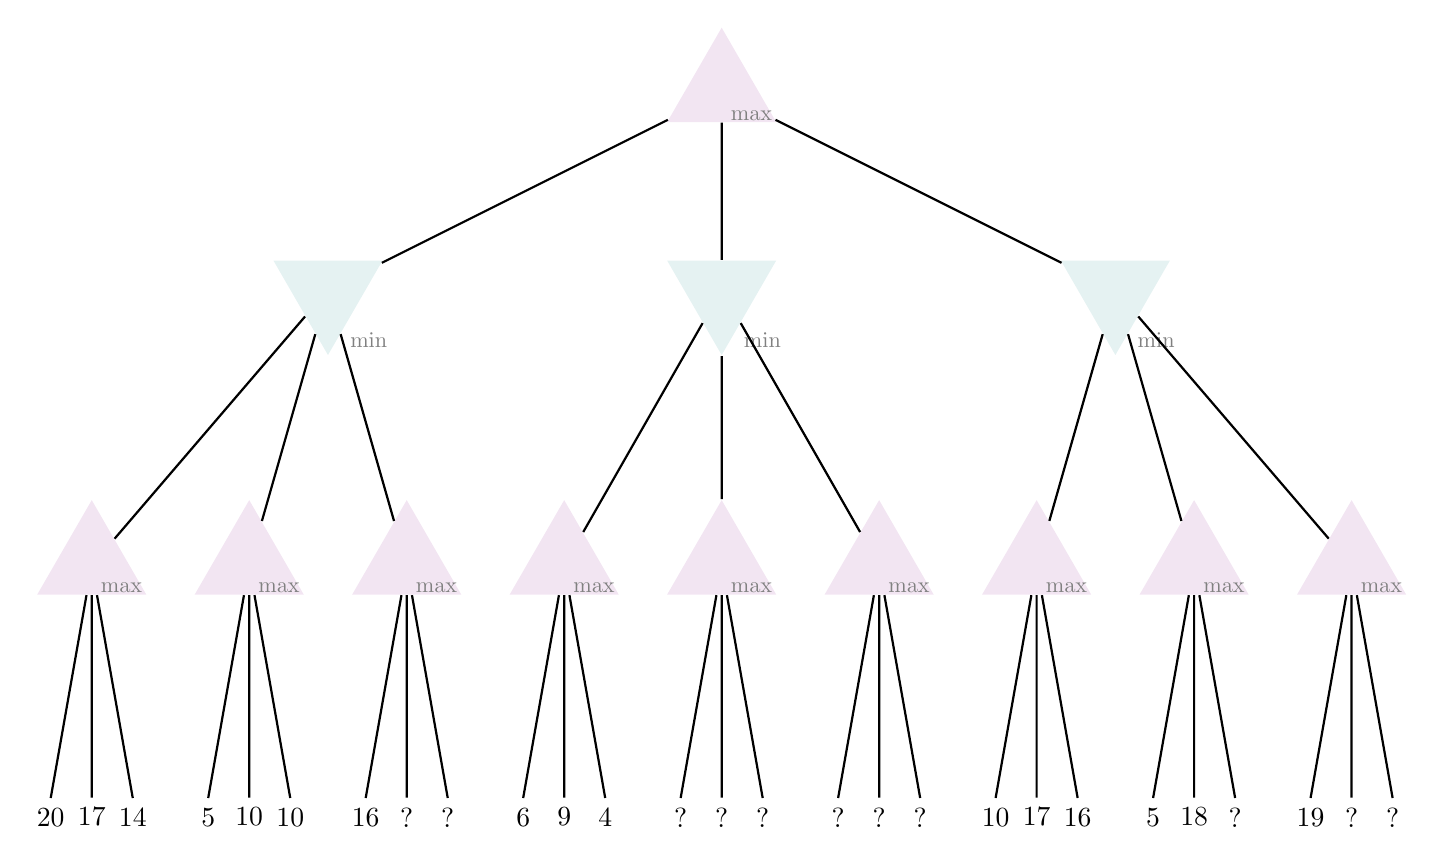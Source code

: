 \begin{tikzpicture}
		
\tikzstyle{mytrianglemax}=[
  isosceles triangle, 
  isosceles triangle apex angle=60,
  %draw,
  shape border rotate=90,
  fill=violet!10,
  minimum size =1.2cm]	
  
\tikzstyle{mytrianglemin}=[
  isosceles triangle, 
  isosceles triangle apex angle=60,
  %draw,
  shape border rotate=-90,
  fill=teal!10,
  minimum size =1.2cm]		
	
\tikzstyle{mymax}=[above=-2pt, black!50, scale=0.8]	

\tikzstyle{mymin}=[right=2pt, black!50, scale=0.8]
	
	
% define points
\path
  (0,0) coordinate(R)
  (-5,-2.5) coordinate (V1)
  (0,-2.5) coordinate (V2)
  (5,-2.5) coordinate (V3)
  (-8,-6) coordinate (V11)
  (-6,-6) coordinate (V12)
  (-4,-6) coordinate (V13)
  (-2,-6) coordinate (V21)
  (0,-6) coordinate (V22)
  (2,-6) coordinate (V23)
  (4,-6) coordinate (V31)
  (6,-6) coordinate (V32)
  (8,-6) coordinate (V33)
  ;

\node[mytrianglemax] (T) at (R) {};
\node[mymax] at (T.315) {max};

\node[mytrianglemin] (T1) at (V1) {};
\node[mymin] at (T1.280) {min};

\node[mytrianglemin] (T2) at (V2) {};
\node[mymin] at (T2.280) {min};

\node[mytrianglemin] (T3) at (V3) {};
\node[mymin] at (T3.280) {min};

\node[mytrianglemax] (T11) at (V11) {};
\node[mymax] at (T11.315) {max};

\node[mytrianglemax] (T12) at (V12) {};
\node[mymax] at (T12.315) {max};

\node[mytrianglemax] (T13) at (V13) {};
\node[mymax] at (T13.315) {max};

\node[mytrianglemax] (T21) at (V21) {};
\node[mymax] at (T21.315) {max};

\node[mytrianglemax] (T22) at (V22) {};
\node[mymax] at (T22.315) {max};

\node[mytrianglemax] (T23) at (V23) {};
\node[mymax] at (T23.315) {max};

\node[mytrianglemax] (T31) at (V31) {};
\node[mymax] at (T31.315) {max};

\node[mytrianglemax] (T32) at (V32) {};
\node[mymax] at (T32.315) {max};

\node[mytrianglemax] (T33) at (V33) {};
\node[mymax] at (T33.315) {max};



% draw lines
\draw[thick]
  (T) -- (T1)
  (T) -- (T2)
  (T) -- (T3)
  (T1) -- (T11)
  (T1) -- (T12)
  (T1) -- (T13)
  (T2) -- (T21)
  (T2) -- (T22)
  (T2) -- (T23)
  (T3) -- (T31)
  (T3) -- (T32)
  (T3) -- (T33)
  ;

% leaves
\draw[thick]
  (T11) -- ++(-100:3) node[below] {$20$}
  (T11) -- ++(-90:2.95) node[below] {$17$}
  (T11) -- ++(-80:3) node[below] {$14$}
  (T12) -- ++(-100:3) node[below] {$5$}
  (T12) -- ++(-90:2.95) node[below] {$10$}
  (T12) -- ++(-80:3) node[below] {$10$}
  (T13) -- ++(-100:3) node[below] {$16$}
  (T13) -- ++(-90:2.95) node[below] {$?$}
  (T13) -- ++(-80:3) node[below] {$?$}

  (T21) -- ++(-100:3) node[below] {$6$}
  (T21) -- ++(-90:2.95) node[below] {$9$}
  (T21) -- ++(-80:3) node[below] {$4$}
  (T22) -- ++(-100:3) node[below] {$?$}
  (T22) -- ++(-90:2.95) node[below] {$?$}
  (T22) -- ++(-80:3) node[below] {$?$}
  (T23) -- ++(-100:3) node[below] {$?$}
  (T23) -- ++(-90:2.95) node[below] {$?$}
  (T23) -- ++(-80:3) node[below] {$?$}

  (T31) -- ++(-100:3) node[below] {$10$}
  (T31) -- ++(-90:2.95) node[below] {$17$}
  (T31) -- ++(-80:3) node[below] {$16$}
  (T32) -- ++(-100:3) node[below] {$5$}
  (T32) -- ++(-90:2.95) node[below] {$18$}
  (T32) -- ++(-80:3) node[below] {$?$}
  (T33) -- ++(-100:3) node[below] {$19$}
  (T33) -- ++(-90:2.95) node[below] {$?$}
  (T33) -- ++(-80:3) node[below] {$?$}
  ;

\end{tikzpicture}